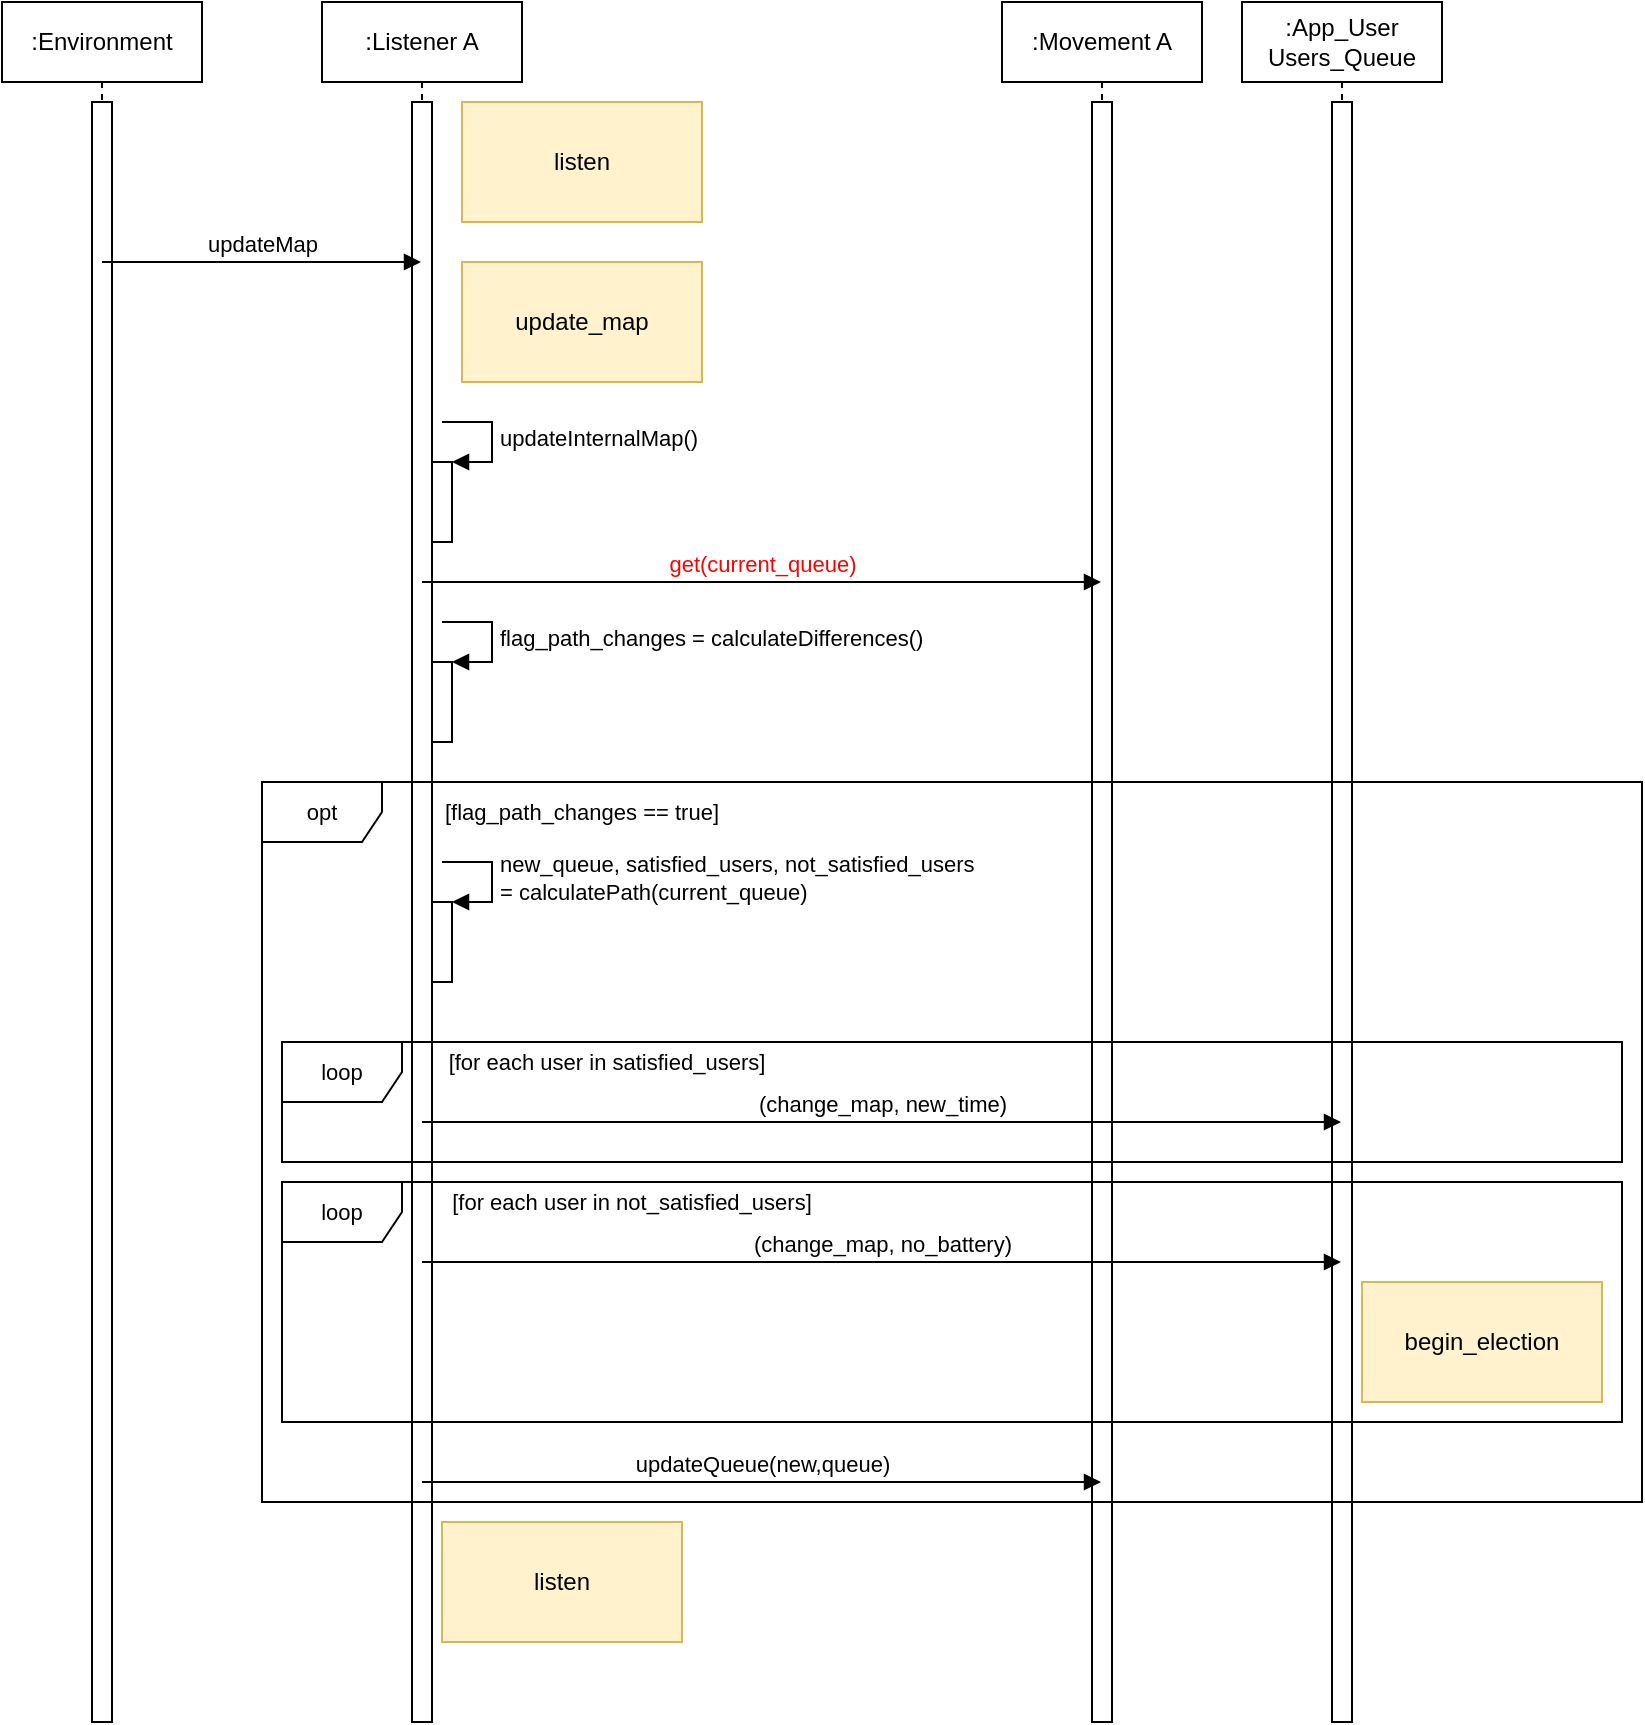 <mxfile version="13.7.3" type="device"><diagram id="bT9GEFJb7XD54JRXJZ4Q" name="Pagina-1"><mxGraphModel dx="1185" dy="685" grid="1" gridSize="10" guides="1" tooltips="1" connect="1" arrows="1" fold="1" page="1" pageScale="1" pageWidth="827" pageHeight="1169" math="0" shadow="0"><root><mxCell id="0"/><mxCell id="1" parent="0"/><mxCell id="7CEew_SCwelIgQi2GboG-1" value=":Environment" style="shape=umlLifeline;perimeter=lifelinePerimeter;whiteSpace=wrap;html=1;container=1;collapsible=0;recursiveResize=0;outlineConnect=0;" vertex="1" parent="1"><mxGeometry x="40" y="40" width="100" height="860" as="geometry"/></mxCell><mxCell id="7CEew_SCwelIgQi2GboG-13" value="" style="html=1;points=[];perimeter=orthogonalPerimeter;fontColor=#FF0000;" vertex="1" parent="7CEew_SCwelIgQi2GboG-1"><mxGeometry x="45" y="50" width="10" height="810" as="geometry"/></mxCell><mxCell id="7CEew_SCwelIgQi2GboG-2" value=":Listener A" style="shape=umlLifeline;perimeter=lifelinePerimeter;whiteSpace=wrap;html=1;container=1;collapsible=0;recursiveResize=0;outlineConnect=0;" vertex="1" parent="1"><mxGeometry x="200" y="40" width="100" height="860" as="geometry"/></mxCell><mxCell id="7CEew_SCwelIgQi2GboG-12" value="" style="html=1;points=[];perimeter=orthogonalPerimeter;fontColor=#FF0000;" vertex="1" parent="7CEew_SCwelIgQi2GboG-2"><mxGeometry x="45" y="50" width="10" height="810" as="geometry"/></mxCell><mxCell id="7CEew_SCwelIgQi2GboG-16" value="" style="html=1;points=[];perimeter=orthogonalPerimeter;fontColor=#FF0000;" vertex="1" parent="7CEew_SCwelIgQi2GboG-2"><mxGeometry x="55" y="330" width="10" height="40" as="geometry"/></mxCell><mxCell id="7CEew_SCwelIgQi2GboG-17" value="flag_path_changes = calculateDifferences()" style="edgeStyle=orthogonalEdgeStyle;html=1;align=left;spacingLeft=2;endArrow=block;rounded=0;entryX=1;entryY=0;" edge="1" target="7CEew_SCwelIgQi2GboG-16" parent="7CEew_SCwelIgQi2GboG-2"><mxGeometry relative="1" as="geometry"><mxPoint x="60" y="310" as="sourcePoint"/><Array as="points"><mxPoint x="85" y="310"/></Array></mxGeometry></mxCell><mxCell id="7CEew_SCwelIgQi2GboG-20" value="" style="html=1;points=[];perimeter=orthogonalPerimeter;fontColor=#000000;" vertex="1" parent="7CEew_SCwelIgQi2GboG-2"><mxGeometry x="55" y="230" width="10" height="40" as="geometry"/></mxCell><mxCell id="7CEew_SCwelIgQi2GboG-21" value="updateInternalMap()" style="edgeStyle=orthogonalEdgeStyle;html=1;align=left;spacingLeft=2;endArrow=block;rounded=0;entryX=1;entryY=0;fontColor=#000000;" edge="1" target="7CEew_SCwelIgQi2GboG-20" parent="7CEew_SCwelIgQi2GboG-2"><mxGeometry relative="1" as="geometry"><mxPoint x="60" y="210" as="sourcePoint"/><Array as="points"><mxPoint x="85" y="210"/></Array></mxGeometry></mxCell><mxCell id="7CEew_SCwelIgQi2GboG-22" value="" style="html=1;points=[];perimeter=orthogonalPerimeter;fontColor=#000000;" vertex="1" parent="7CEew_SCwelIgQi2GboG-2"><mxGeometry x="55" y="450" width="10" height="40" as="geometry"/></mxCell><mxCell id="7CEew_SCwelIgQi2GboG-23" value="new_queue, satisfied_users, not_satisfied_users &lt;br&gt;= calculatePath(current_queue)" style="edgeStyle=orthogonalEdgeStyle;html=1;align=left;spacingLeft=2;endArrow=block;rounded=0;entryX=1;entryY=0;fontColor=#000000;" edge="1" target="7CEew_SCwelIgQi2GboG-22" parent="7CEew_SCwelIgQi2GboG-2"><mxGeometry relative="1" as="geometry"><mxPoint x="60" y="430" as="sourcePoint"/><Array as="points"><mxPoint x="85" y="430"/></Array></mxGeometry></mxCell><mxCell id="7CEew_SCwelIgQi2GboG-3" value=":Movement A" style="shape=umlLifeline;perimeter=lifelinePerimeter;whiteSpace=wrap;html=1;container=1;collapsible=0;recursiveResize=0;outlineConnect=0;" vertex="1" parent="1"><mxGeometry x="540" y="40" width="100" height="860" as="geometry"/></mxCell><mxCell id="7CEew_SCwelIgQi2GboG-14" value="" style="html=1;points=[];perimeter=orthogonalPerimeter;fontColor=#FF0000;" vertex="1" parent="7CEew_SCwelIgQi2GboG-3"><mxGeometry x="45" y="50" width="10" height="810" as="geometry"/></mxCell><mxCell id="7CEew_SCwelIgQi2GboG-4" value=":App_User Users_Queue" style="shape=umlLifeline;perimeter=lifelinePerimeter;whiteSpace=wrap;html=1;container=1;collapsible=0;recursiveResize=0;outlineConnect=0;" vertex="1" parent="1"><mxGeometry x="660" y="40" width="100" height="860" as="geometry"/></mxCell><mxCell id="7CEew_SCwelIgQi2GboG-15" value="" style="html=1;points=[];perimeter=orthogonalPerimeter;fontColor=#FF0000;" vertex="1" parent="7CEew_SCwelIgQi2GboG-4"><mxGeometry x="45" y="50" width="10" height="810" as="geometry"/></mxCell><mxCell id="7CEew_SCwelIgQi2GboG-5" value="updateMap" style="html=1;verticalAlign=bottom;endArrow=block;" edge="1" parent="1" source="7CEew_SCwelIgQi2GboG-1" target="7CEew_SCwelIgQi2GboG-2"><mxGeometry width="80" relative="1" as="geometry"><mxPoint x="150" y="180" as="sourcePoint"/><mxPoint x="230" y="180" as="targetPoint"/><Array as="points"><mxPoint x="240" y="170"/></Array></mxGeometry></mxCell><mxCell id="7CEew_SCwelIgQi2GboG-6" value="listen" style="rounded=0;whiteSpace=wrap;html=1;fillColor=#fff2cc;strokeColor=#d6b656;" vertex="1" parent="1"><mxGeometry x="270" y="90" width="120" height="60" as="geometry"/></mxCell><mxCell id="7CEew_SCwelIgQi2GboG-8" value="update_map" style="rounded=0;whiteSpace=wrap;html=1;fillColor=#fff2cc;strokeColor=#d6b656;" vertex="1" parent="1"><mxGeometry x="270" y="170" width="120" height="60" as="geometry"/></mxCell><mxCell id="7CEew_SCwelIgQi2GboG-9" value="get(current_queue)" style="html=1;verticalAlign=bottom;endArrow=block;fontColor=#FF0000;" edge="1" parent="1" source="7CEew_SCwelIgQi2GboG-2" target="7CEew_SCwelIgQi2GboG-3"><mxGeometry width="80" relative="1" as="geometry"><mxPoint x="400" y="290" as="sourcePoint"/><mxPoint x="480" y="290" as="targetPoint"/><Array as="points"><mxPoint x="510" y="330"/></Array></mxGeometry></mxCell><mxCell id="7CEew_SCwelIgQi2GboG-18" value="&lt;span style=&quot;font-size: 11px ; text-align: left ; background-color: rgb(255 , 255 , 255)&quot;&gt;[flag_path_changes == true]&lt;/span&gt;" style="text;html=1;strokeColor=none;fillColor=none;align=center;verticalAlign=middle;whiteSpace=wrap;rounded=0;fontColor=#000000;" vertex="1" parent="1"><mxGeometry x="255" y="440" width="150" height="10" as="geometry"/></mxCell><mxCell id="7CEew_SCwelIgQi2GboG-24" value="(change_map, new_time)" style="html=1;verticalAlign=bottom;endArrow=block;fontColor=#000000;" edge="1" parent="1" source="7CEew_SCwelIgQi2GboG-2" target="7CEew_SCwelIgQi2GboG-4"><mxGeometry width="80" relative="1" as="geometry"><mxPoint x="420" y="640" as="sourcePoint"/><mxPoint x="500" y="640" as="targetPoint"/><Array as="points"><mxPoint x="560" y="600"/></Array></mxGeometry></mxCell><mxCell id="7CEew_SCwelIgQi2GboG-25" value="[for each user in satisfied_users]" style="text;html=1;strokeColor=none;fillColor=none;align=center;verticalAlign=middle;whiteSpace=wrap;rounded=0;fontColor=#000000;fontSize=11;" vertex="1" parent="1"><mxGeometry x="255" y="560" width="175" height="20" as="geometry"/></mxCell><mxCell id="7CEew_SCwelIgQi2GboG-26" value="[for each user in not_satisfied_users]" style="text;html=1;strokeColor=none;fillColor=none;align=center;verticalAlign=middle;whiteSpace=wrap;rounded=0;fontColor=#000000;fontSize=11;" vertex="1" parent="1"><mxGeometry x="255" y="630" width="200" height="20" as="geometry"/></mxCell><mxCell id="7CEew_SCwelIgQi2GboG-27" value="(change_map, no_battery)" style="html=1;verticalAlign=bottom;endArrow=block;fontSize=11;fontColor=#000000;" edge="1" parent="1" source="7CEew_SCwelIgQi2GboG-2" target="7CEew_SCwelIgQi2GboG-4"><mxGeometry width="80" relative="1" as="geometry"><mxPoint x="420" y="730" as="sourcePoint"/><mxPoint x="500" y="730" as="targetPoint"/><Array as="points"><mxPoint x="560" y="670"/></Array></mxGeometry></mxCell><mxCell id="7CEew_SCwelIgQi2GboG-28" value="listen" style="rounded=0;whiteSpace=wrap;html=1;fillColor=#fff2cc;strokeColor=#d6b656;" vertex="1" parent="1"><mxGeometry x="260" y="800" width="120" height="60" as="geometry"/></mxCell><mxCell id="7CEew_SCwelIgQi2GboG-29" value="begin_election" style="rounded=0;whiteSpace=wrap;html=1;fillColor=#fff2cc;strokeColor=#d6b656;" vertex="1" parent="1"><mxGeometry x="720" y="680" width="120" height="60" as="geometry"/></mxCell><mxCell id="7CEew_SCwelIgQi2GboG-30" value="updateQueue(new,queue)" style="html=1;verticalAlign=bottom;endArrow=block;fontSize=11;fontColor=#000000;" edge="1" parent="1" source="7CEew_SCwelIgQi2GboG-2" target="7CEew_SCwelIgQi2GboG-3"><mxGeometry width="80" relative="1" as="geometry"><mxPoint x="420" y="720" as="sourcePoint"/><mxPoint x="500" y="720" as="targetPoint"/><Array as="points"><mxPoint x="570" y="780"/></Array></mxGeometry></mxCell><mxCell id="7CEew_SCwelIgQi2GboG-31" value="loop" style="shape=umlFrame;whiteSpace=wrap;html=1;fontSize=11;fontColor=#000000;" vertex="1" parent="1"><mxGeometry x="180" y="560" width="670" height="60" as="geometry"/></mxCell><mxCell id="7CEew_SCwelIgQi2GboG-32" value="loop" style="shape=umlFrame;whiteSpace=wrap;html=1;fontSize=11;fontColor=#000000;" vertex="1" parent="1"><mxGeometry x="180" y="630" width="670" height="120" as="geometry"/></mxCell><mxCell id="7CEew_SCwelIgQi2GboG-33" value="opt" style="shape=umlFrame;whiteSpace=wrap;html=1;fontSize=11;fontColor=#000000;" vertex="1" parent="1"><mxGeometry x="170" y="430" width="690" height="360" as="geometry"/></mxCell></root></mxGraphModel></diagram></mxfile>